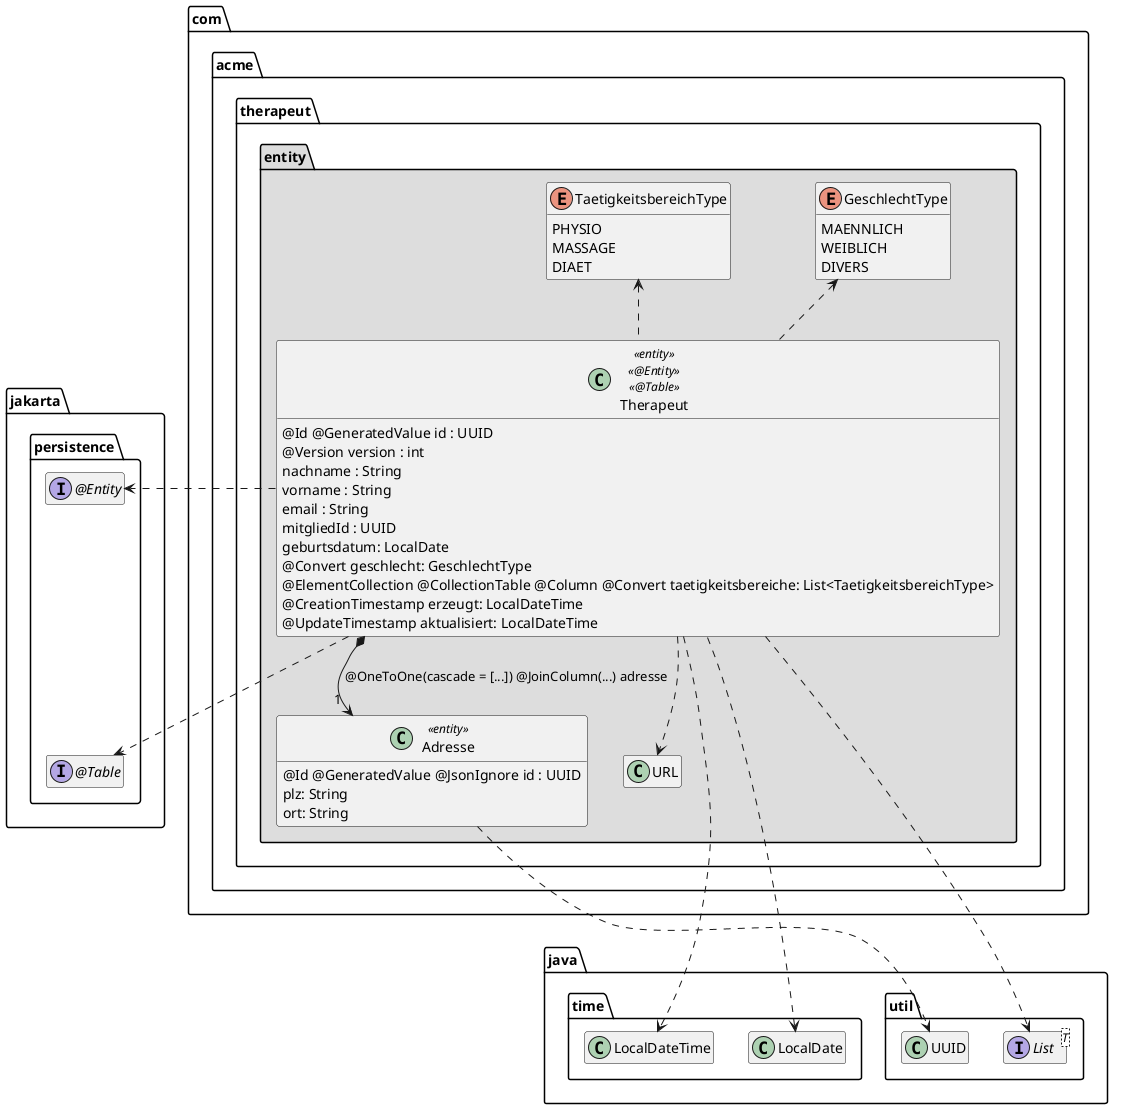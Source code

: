 @startuml Therapeut

skinparam classAttributeIconSize 0

package java {
    package util {
        class UUID
        interface List<T>
    }

    package time {
        class LocalDate
        class LocalDateTime
    }

    LocalDate .right[hidden].> LocalDateTime
}

package jakarta.persistence {
    interface "@Entity" as Entity
    interface "@Table" as Table

    Entity -[hidden]down-> Table
    LocalDateTime .up[hidden].> Table
}

package com.acme.therapeut {
    package entity #DDDDDD {
        class Adresse << entity >> {
            @Id @GeneratedValue @JsonIgnore id : UUID
            plz: String
            ort: String
        }
        Adresse ..> UUID

        enum GeschlechtType {
            MAENNLICH
            WEIBLICH
            DIVERS
        }

        enum TaetigkeitsbereichType {
        PHYSIO
        MASSAGE
        DIAET
        }

        class Therapeut << entity >>  << @Entity >>  << @Table >> {
            @Id @GeneratedValue id : UUID
            @Version version : int
            nachname : String
            vorname : String
            email : String
            mitgliedId : UUID
            geburtsdatum: LocalDate
            @Convert geschlecht: GeschlechtType
            @ElementCollection @CollectionTable @Column @Convert taetigkeitsbereiche: List<TaetigkeitsbereichType>
            @CreationTimestamp erzeugt: LocalDateTime
            @UpdateTimestamp aktualisiert: LocalDateTime
        }

        Therapeut *--> "1" Adresse :  @OneToOne(cascade = [...]) @JoinColumn(...) adresse

        Therapeut .up.> GeschlechtType
        Therapeut .up.> TaetigkeitsbereichType

        Therapeut ..> URL
        Therapeut ..> LocalDate
        Therapeut ..> LocalDateTime
        Therapeut .right.> List
        Therapeut .right.> Entity
        Therapeut .right.> Table

        GeschlechtType .[hidden].> List
    }
}

hide empty members

@enduml
